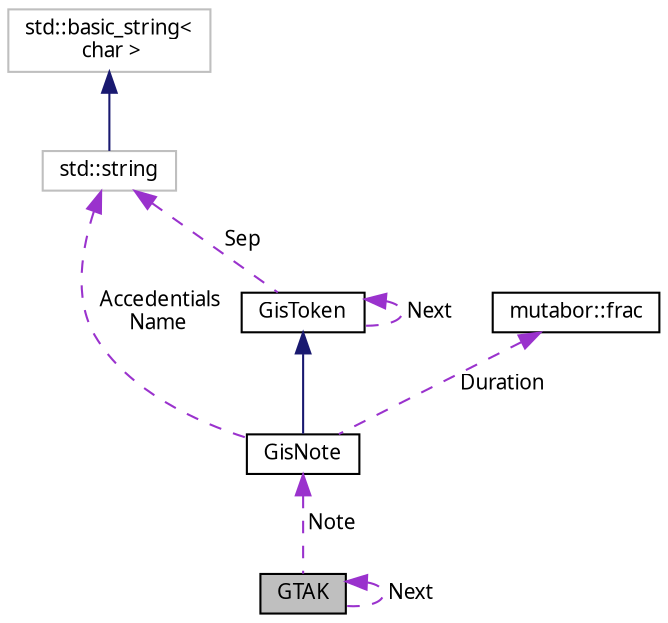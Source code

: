 digraph "GTAK"
{
  edge [fontname="Sans",fontsize="10",labelfontname="Sans",labelfontsize="10"];
  node [fontname="Sans",fontsize="10",shape=record];
  Node1 [label="GTAK",height=0.2,width=0.4,color="black", fillcolor="grey75", style="filled", fontcolor="black"];
  Node1 -> Node1 [dir="back",color="darkorchid3",fontsize="10",style="dashed",label=" Next" ,fontname="Sans"];
  Node2 -> Node1 [dir="back",color="darkorchid3",fontsize="10",style="dashed",label=" Note" ,fontname="Sans"];
  Node2 [label="GisNote",height=0.2,width=0.4,color="black", fillcolor="white", style="filled",URL="$d9/d18/classGisNote.html"];
  Node3 -> Node2 [dir="back",color="midnightblue",fontsize="10",style="solid",fontname="Sans"];
  Node3 [label="GisToken",height=0.2,width=0.4,color="black", fillcolor="white", style="filled",URL="$d2/db7/classGisToken.html"];
  Node4 -> Node3 [dir="back",color="darkorchid3",fontsize="10",style="dashed",label=" Sep" ,fontname="Sans"];
  Node4 [label="std::string",height=0.2,width=0.4,color="grey75", fillcolor="white", style="filled",tooltip="STL class. "];
  Node5 -> Node4 [dir="back",color="midnightblue",fontsize="10",style="solid",fontname="Sans"];
  Node5 [label="std::basic_string\<\l char \>",height=0.2,width=0.4,color="grey75", fillcolor="white", style="filled",tooltip="STL class. "];
  Node3 -> Node3 [dir="back",color="darkorchid3",fontsize="10",style="dashed",label=" Next" ,fontname="Sans"];
  Node4 -> Node2 [dir="back",color="darkorchid3",fontsize="10",style="dashed",label=" Accedentials\nName" ,fontname="Sans"];
  Node6 -> Node2 [dir="back",color="darkorchid3",fontsize="10",style="dashed",label=" Duration" ,fontname="Sans"];
  Node6 [label="mutabor::frac",height=0.2,width=0.4,color="black", fillcolor="white", style="filled",URL="$d9/ded/classmutabor_1_1frac.html"];
}
